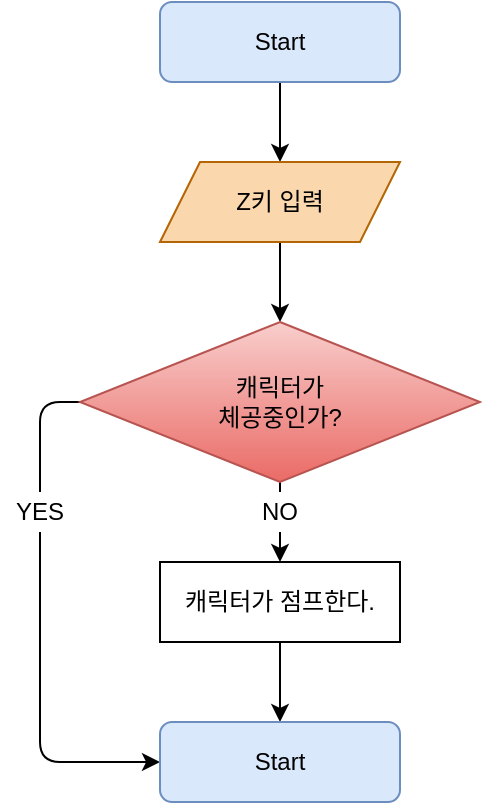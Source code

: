 <mxfile version="14.4.9" type="device"><diagram id="dNQTEaZeU10tvdkYM958" name="Page-1"><mxGraphModel dx="1422" dy="737" grid="1" gridSize="10" guides="1" tooltips="1" connect="1" arrows="1" fold="1" page="1" pageScale="1" pageWidth="827" pageHeight="1169" math="0" shadow="0"><root><mxCell id="0"/><mxCell id="1" parent="0"/><mxCell id="ZcMsaPJWebWY6QaCCLgu-16" style="edgeStyle=orthogonalEdgeStyle;rounded=0;orthogonalLoop=1;jettySize=auto;html=1;exitX=0.5;exitY=1;exitDx=0;exitDy=0;entryX=0.5;entryY=0;entryDx=0;entryDy=0;" edge="1" parent="1" source="ZcMsaPJWebWY6QaCCLgu-14" target="ZcMsaPJWebWY6QaCCLgu-15"><mxGeometry relative="1" as="geometry"/></mxCell><mxCell id="ZcMsaPJWebWY6QaCCLgu-14" value="Start" style="rounded=1;whiteSpace=wrap;html=1;fillColor=#dae8fc;strokeColor=#6c8ebf;" vertex="1" parent="1"><mxGeometry x="320" y="40" width="120" height="40" as="geometry"/></mxCell><mxCell id="ZcMsaPJWebWY6QaCCLgu-18" style="edgeStyle=orthogonalEdgeStyle;rounded=0;orthogonalLoop=1;jettySize=auto;html=1;exitX=0.5;exitY=1;exitDx=0;exitDy=0;" edge="1" parent="1" source="ZcMsaPJWebWY6QaCCLgu-15" target="ZcMsaPJWebWY6QaCCLgu-17"><mxGeometry relative="1" as="geometry"/></mxCell><mxCell id="ZcMsaPJWebWY6QaCCLgu-15" value="Z키 입력" style="shape=parallelogram;perimeter=parallelogramPerimeter;whiteSpace=wrap;html=1;fixedSize=1;fillColor=#fad7ac;strokeColor=#b46504;" vertex="1" parent="1"><mxGeometry x="320" y="120" width="120" height="40" as="geometry"/></mxCell><mxCell id="ZcMsaPJWebWY6QaCCLgu-20" style="edgeStyle=orthogonalEdgeStyle;rounded=0;orthogonalLoop=1;jettySize=auto;html=1;exitX=0.5;exitY=1;exitDx=0;exitDy=0;entryX=0.5;entryY=0;entryDx=0;entryDy=0;" edge="1" parent="1" source="ZcMsaPJWebWY6QaCCLgu-17" target="ZcMsaPJWebWY6QaCCLgu-19"><mxGeometry relative="1" as="geometry"/></mxCell><mxCell id="ZcMsaPJWebWY6QaCCLgu-23" style="edgeStyle=orthogonalEdgeStyle;rounded=1;orthogonalLoop=1;jettySize=auto;html=1;exitX=0;exitY=0.5;exitDx=0;exitDy=0;entryX=0;entryY=0.5;entryDx=0;entryDy=0;" edge="1" parent="1" source="ZcMsaPJWebWY6QaCCLgu-17" target="ZcMsaPJWebWY6QaCCLgu-21"><mxGeometry relative="1" as="geometry"/></mxCell><mxCell id="ZcMsaPJWebWY6QaCCLgu-17" value="캐릭터가&lt;br&gt;체공중인가?" style="rhombus;whiteSpace=wrap;html=1;gradientColor=#ea6b66;fillColor=#f8cecc;strokeColor=#b85450;" vertex="1" parent="1"><mxGeometry x="280" y="200" width="200" height="80" as="geometry"/></mxCell><mxCell id="ZcMsaPJWebWY6QaCCLgu-22" style="edgeStyle=orthogonalEdgeStyle;rounded=0;orthogonalLoop=1;jettySize=auto;html=1;exitX=0.5;exitY=1;exitDx=0;exitDy=0;entryX=0.5;entryY=0;entryDx=0;entryDy=0;" edge="1" parent="1" source="ZcMsaPJWebWY6QaCCLgu-19" target="ZcMsaPJWebWY6QaCCLgu-21"><mxGeometry relative="1" as="geometry"/></mxCell><mxCell id="ZcMsaPJWebWY6QaCCLgu-19" value="캐릭터가 점프한다." style="rounded=0;whiteSpace=wrap;html=1;" vertex="1" parent="1"><mxGeometry x="320" y="320" width="120" height="40" as="geometry"/></mxCell><mxCell id="ZcMsaPJWebWY6QaCCLgu-21" value="Start" style="rounded=1;whiteSpace=wrap;html=1;fillColor=#dae8fc;strokeColor=#6c8ebf;" vertex="1" parent="1"><mxGeometry x="320" y="400" width="120" height="40" as="geometry"/></mxCell><mxCell id="ZcMsaPJWebWY6QaCCLgu-24" value="YES" style="text;html=1;strokeColor=none;align=center;verticalAlign=middle;whiteSpace=wrap;rounded=0;fillColor=#ffffff;" vertex="1" parent="1"><mxGeometry x="240" y="285" width="40" height="20" as="geometry"/></mxCell><mxCell id="ZcMsaPJWebWY6QaCCLgu-25" value="NO" style="text;html=1;strokeColor=none;align=center;verticalAlign=middle;whiteSpace=wrap;rounded=0;fillColor=#ffffff;" vertex="1" parent="1"><mxGeometry x="360" y="285" width="40" height="20" as="geometry"/></mxCell></root></mxGraphModel></diagram></mxfile>
